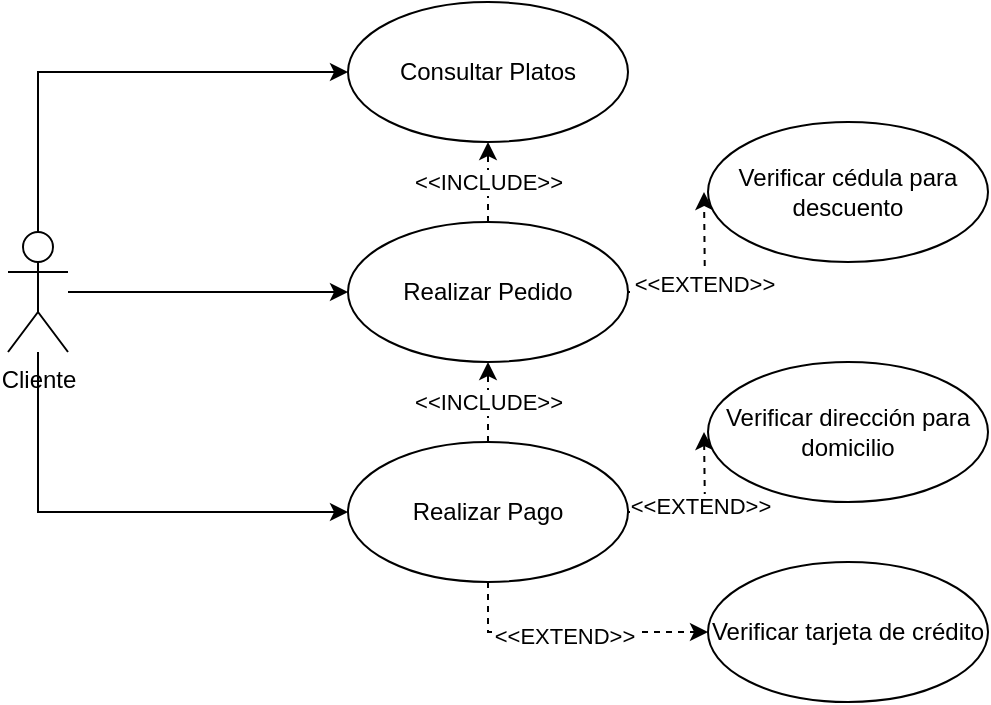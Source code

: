 <mxfile version="14.9.7" type="device" pages="3"><diagram id="dkmxINIkpbi4kPWMwck9" name="Page-1"><mxGraphModel dx="723" dy="402" grid="1" gridSize="10" guides="1" tooltips="1" connect="1" arrows="1" fold="1" page="1" pageScale="1" pageWidth="850" pageHeight="1100" math="0" shadow="0"><root><mxCell id="0"/><mxCell id="1" parent="0"/><mxCell id="pFblpYsvIYPAQemBKnkC-9" style="edgeStyle=orthogonalEdgeStyle;rounded=0;orthogonalLoop=1;jettySize=auto;html=1;" edge="1" parent="1" source="pFblpYsvIYPAQemBKnkC-1" target="pFblpYsvIYPAQemBKnkC-3"><mxGeometry relative="1" as="geometry"><Array as="points"><mxPoint x="75" y="55"/></Array></mxGeometry></mxCell><mxCell id="pFblpYsvIYPAQemBKnkC-10" style="edgeStyle=orthogonalEdgeStyle;rounded=0;orthogonalLoop=1;jettySize=auto;html=1;entryX=0;entryY=0.5;entryDx=0;entryDy=0;" edge="1" parent="1" source="pFblpYsvIYPAQemBKnkC-1" target="pFblpYsvIYPAQemBKnkC-2"><mxGeometry relative="1" as="geometry"/></mxCell><mxCell id="pFblpYsvIYPAQemBKnkC-12" style="edgeStyle=orthogonalEdgeStyle;rounded=0;orthogonalLoop=1;jettySize=auto;html=1;" edge="1" parent="1" source="pFblpYsvIYPAQemBKnkC-1" target="pFblpYsvIYPAQemBKnkC-4"><mxGeometry relative="1" as="geometry"><Array as="points"><mxPoint x="75" y="275"/></Array></mxGeometry></mxCell><mxCell id="pFblpYsvIYPAQemBKnkC-1" value="Cliente" style="shape=umlActor;verticalLabelPosition=bottom;verticalAlign=top;html=1;" vertex="1" parent="1"><mxGeometry x="60" y="135" width="30" height="60" as="geometry"/></mxCell><mxCell id="pFblpYsvIYPAQemBKnkC-17" value="&amp;lt;&amp;lt;INCLUDE&amp;gt;&amp;gt;" style="edgeStyle=orthogonalEdgeStyle;rounded=0;orthogonalLoop=1;jettySize=auto;html=1;entryX=0.5;entryY=1;entryDx=0;entryDy=0;dashed=1;" edge="1" parent="1" source="pFblpYsvIYPAQemBKnkC-2" target="pFblpYsvIYPAQemBKnkC-3"><mxGeometry relative="1" as="geometry"/></mxCell><mxCell id="pFblpYsvIYPAQemBKnkC-21" value="&amp;lt;&amp;lt;EXTEND&amp;gt;&amp;gt;" style="edgeStyle=orthogonalEdgeStyle;rounded=0;orthogonalLoop=1;jettySize=auto;html=1;dashed=1;" edge="1" parent="1"><mxGeometry relative="1" as="geometry"><mxPoint x="368" y="165" as="sourcePoint"/><mxPoint x="408" y="115" as="targetPoint"/></mxGeometry></mxCell><mxCell id="pFblpYsvIYPAQemBKnkC-2" value="Realizar Pedido" style="ellipse;whiteSpace=wrap;html=1;" vertex="1" parent="1"><mxGeometry x="230" y="130" width="140" height="70" as="geometry"/></mxCell><mxCell id="pFblpYsvIYPAQemBKnkC-3" value="Consultar Platos" style="ellipse;whiteSpace=wrap;html=1;" vertex="1" parent="1"><mxGeometry x="230" y="20" width="140" height="70" as="geometry"/></mxCell><mxCell id="pFblpYsvIYPAQemBKnkC-20" value="&amp;lt;&amp;lt;INCLUDE&amp;gt;&amp;gt;" style="edgeStyle=orthogonalEdgeStyle;rounded=0;orthogonalLoop=1;jettySize=auto;html=1;entryX=0.5;entryY=1;entryDx=0;entryDy=0;dashed=1;" edge="1" parent="1" source="pFblpYsvIYPAQemBKnkC-4" target="pFblpYsvIYPAQemBKnkC-2"><mxGeometry relative="1" as="geometry"/></mxCell><mxCell id="pFblpYsvIYPAQemBKnkC-22" style="edgeStyle=orthogonalEdgeStyle;rounded=0;orthogonalLoop=1;jettySize=auto;html=1;dashed=1;" edge="1" parent="1"><mxGeometry relative="1" as="geometry"><mxPoint x="368" y="275" as="sourcePoint"/><mxPoint x="408" y="235" as="targetPoint"/></mxGeometry></mxCell><mxCell id="pFblpYsvIYPAQemBKnkC-23" value="&amp;lt;&amp;lt;EXTEND&amp;gt;&amp;gt;" style="edgeLabel;html=1;align=center;verticalAlign=middle;resizable=0;points=[];" vertex="1" connectable="0" parent="pFblpYsvIYPAQemBKnkC-22"><mxGeometry x="0.092" y="3" relative="1" as="geometry"><mxPoint as="offset"/></mxGeometry></mxCell><mxCell id="pFblpYsvIYPAQemBKnkC-25" style="edgeStyle=orthogonalEdgeStyle;rounded=0;orthogonalLoop=1;jettySize=auto;html=1;dashed=1;" edge="1" parent="1" source="pFblpYsvIYPAQemBKnkC-4" target="pFblpYsvIYPAQemBKnkC-24"><mxGeometry relative="1" as="geometry"><Array as="points"><mxPoint x="300" y="335"/></Array></mxGeometry></mxCell><mxCell id="pFblpYsvIYPAQemBKnkC-26" value="&amp;lt;&amp;lt;EXTEND&amp;gt;&amp;gt;" style="edgeLabel;html=1;align=center;verticalAlign=middle;resizable=0;points=[];" vertex="1" connectable="0" parent="pFblpYsvIYPAQemBKnkC-25"><mxGeometry x="-0.069" y="-2" relative="1" as="geometry"><mxPoint as="offset"/></mxGeometry></mxCell><mxCell id="pFblpYsvIYPAQemBKnkC-4" value="Realizar Pago" style="ellipse;whiteSpace=wrap;html=1;" vertex="1" parent="1"><mxGeometry x="230" y="240" width="140" height="70" as="geometry"/></mxCell><mxCell id="pFblpYsvIYPAQemBKnkC-5" value="Verificar cédula para descuento" style="ellipse;whiteSpace=wrap;html=1;" vertex="1" parent="1"><mxGeometry x="410" y="80" width="140" height="70" as="geometry"/></mxCell><mxCell id="pFblpYsvIYPAQemBKnkC-6" value="Verificar dirección para domicilio" style="ellipse;whiteSpace=wrap;html=1;" vertex="1" parent="1"><mxGeometry x="410" y="200" width="140" height="70" as="geometry"/></mxCell><mxCell id="pFblpYsvIYPAQemBKnkC-24" value="Verificar tarjeta de crédito" style="ellipse;whiteSpace=wrap;html=1;" vertex="1" parent="1"><mxGeometry x="410" y="300" width="140" height="70" as="geometry"/></mxCell></root></mxGraphModel></diagram><diagram id="QUNSDuZ_U5hu7GlmNc3k" name="Page-2"><mxGraphModel dx="868" dy="482" grid="1" gridSize="10" guides="1" tooltips="1" connect="1" arrows="1" fold="1" page="1" pageScale="1" pageWidth="850" pageHeight="1100" math="0" shadow="0"><root><mxCell id="g47-wPCM8tWLzSLck4ib-0"/><mxCell id="g47-wPCM8tWLzSLck4ib-1" parent="g47-wPCM8tWLzSLck4ib-0"/><mxCell id="g47-wPCM8tWLzSLck4ib-2" value="CLIENTE" style="swimlane;fontStyle=1;align=center;verticalAlign=top;childLayout=stackLayout;horizontal=1;startSize=26;horizontalStack=0;resizeParent=1;resizeParentMax=0;resizeLast=0;collapsible=1;marginBottom=0;" vertex="1" parent="g47-wPCM8tWLzSLck4ib-1"><mxGeometry x="70" y="40" width="160" height="242" as="geometry"/></mxCell><mxCell id="g47-wPCM8tWLzSLck4ib-3" value="id_cliente int&#10;" style="text;strokeColor=none;fillColor=none;align=left;verticalAlign=top;spacingLeft=4;spacingRight=4;overflow=hidden;rotatable=0;points=[[0,0.5],[1,0.5]];portConstraint=eastwest;" vertex="1" parent="g47-wPCM8tWLzSLck4ib-2"><mxGeometry y="26" width="160" height="26" as="geometry"/></mxCell><mxCell id="g47-wPCM8tWLzSLck4ib-22" value="+ Nombre String" style="text;strokeColor=none;fillColor=none;align=left;verticalAlign=top;spacingLeft=4;spacingRight=4;overflow=hidden;rotatable=0;points=[[0,0.5],[1,0.5]];portConstraint=eastwest;" vertex="1" parent="g47-wPCM8tWLzSLck4ib-2"><mxGeometry y="52" width="160" height="26" as="geometry"/></mxCell><mxCell id="g47-wPCM8tWLzSLck4ib-24" value="+ Cedula Int" style="text;strokeColor=none;fillColor=none;align=left;verticalAlign=top;spacingLeft=4;spacingRight=4;overflow=hidden;rotatable=0;points=[[0,0.5],[1,0.5]];portConstraint=eastwest;" vertex="1" parent="g47-wPCM8tWLzSLck4ib-2"><mxGeometry y="78" width="160" height="26" as="geometry"/></mxCell><mxCell id="g47-wPCM8tWLzSLck4ib-23" value="+ Dirección String" style="text;strokeColor=none;fillColor=none;align=left;verticalAlign=top;spacingLeft=4;spacingRight=4;overflow=hidden;rotatable=0;points=[[0,0.5],[1,0.5]];portConstraint=eastwest;" vertex="1" parent="g47-wPCM8tWLzSLck4ib-2"><mxGeometry y="104" width="160" height="26" as="geometry"/></mxCell><mxCell id="g47-wPCM8tWLzSLck4ib-25" value="+ EsTrabajadorEstatal Boolean" style="text;strokeColor=none;fillColor=none;align=left;verticalAlign=top;spacingLeft=4;spacingRight=4;overflow=hidden;rotatable=0;points=[[0,0.5],[1,0.5]];portConstraint=eastwest;" vertex="1" parent="g47-wPCM8tWLzSLck4ib-2"><mxGeometry y="130" width="160" height="26" as="geometry"/></mxCell><mxCell id="g47-wPCM8tWLzSLck4ib-4" value="" style="line;strokeWidth=1;fillColor=none;align=left;verticalAlign=middle;spacingTop=-1;spacingLeft=3;spacingRight=3;rotatable=0;labelPosition=right;points=[];portConstraint=eastwest;" vertex="1" parent="g47-wPCM8tWLzSLck4ib-2"><mxGeometry y="156" width="160" height="8" as="geometry"/></mxCell><mxCell id="g47-wPCM8tWLzSLck4ib-5" value="+ Consultar Platos" style="text;strokeColor=none;fillColor=none;align=left;verticalAlign=top;spacingLeft=4;spacingRight=4;overflow=hidden;rotatable=0;points=[[0,0.5],[1,0.5]];portConstraint=eastwest;" vertex="1" parent="g47-wPCM8tWLzSLck4ib-2"><mxGeometry y="164" width="160" height="26" as="geometry"/></mxCell><mxCell id="g47-wPCM8tWLzSLck4ib-27" value="+ Solicitar Pedido" style="text;strokeColor=none;fillColor=none;align=left;verticalAlign=top;spacingLeft=4;spacingRight=4;overflow=hidden;rotatable=0;points=[[0,0.5],[1,0.5]];portConstraint=eastwest;" vertex="1" parent="g47-wPCM8tWLzSLck4ib-2"><mxGeometry y="190" width="160" height="26" as="geometry"/></mxCell><mxCell id="g47-wPCM8tWLzSLck4ib-26" value="+ Realizar Pago" style="text;strokeColor=none;fillColor=none;align=left;verticalAlign=top;spacingLeft=4;spacingRight=4;overflow=hidden;rotatable=0;points=[[0,0.5],[1,0.5]];portConstraint=eastwest;" vertex="1" parent="g47-wPCM8tWLzSLck4ib-2"><mxGeometry y="216" width="160" height="26" as="geometry"/></mxCell><mxCell id="g47-wPCM8tWLzSLck4ib-10" value="PEDIDO" style="swimlane;fontStyle=1;align=center;verticalAlign=top;childLayout=stackLayout;horizontal=1;startSize=26;horizontalStack=0;resizeParent=1;resizeParentMax=0;resizeLast=0;collapsible=1;marginBottom=0;" vertex="1" parent="g47-wPCM8tWLzSLck4ib-1"><mxGeometry x="300" y="140" width="160" height="166" as="geometry"/></mxCell><mxCell id="g47-wPCM8tWLzSLck4ib-11" value="+ id Pedido Int" style="text;strokeColor=none;fillColor=none;align=left;verticalAlign=top;spacingLeft=4;spacingRight=4;overflow=hidden;rotatable=0;points=[[0,0.5],[1,0.5]];portConstraint=eastwest;" vertex="1" parent="g47-wPCM8tWLzSLck4ib-10"><mxGeometry y="26" width="160" height="26" as="geometry"/></mxCell><mxCell id="g47-wPCM8tWLzSLck4ib-30" value="+ Cantidad Int" style="text;strokeColor=none;fillColor=none;align=left;verticalAlign=top;spacingLeft=4;spacingRight=4;overflow=hidden;rotatable=0;points=[[0,0.5],[1,0.5]];portConstraint=eastwest;" vertex="1" parent="g47-wPCM8tWLzSLck4ib-10"><mxGeometry y="52" width="160" height="28" as="geometry"/></mxCell><mxCell id="g47-wPCM8tWLzSLck4ib-31" value="+ Valor Pedido Double" style="text;strokeColor=none;fillColor=none;align=left;verticalAlign=top;spacingLeft=4;spacingRight=4;overflow=hidden;rotatable=0;points=[[0,0.5],[1,0.5]];portConstraint=eastwest;" vertex="1" parent="g47-wPCM8tWLzSLck4ib-10"><mxGeometry y="80" width="160" height="26" as="geometry"/></mxCell><mxCell id="g47-wPCM8tWLzSLck4ib-12" value="" style="line;strokeWidth=1;fillColor=none;align=left;verticalAlign=middle;spacingTop=-1;spacingLeft=3;spacingRight=3;rotatable=0;labelPosition=right;points=[];portConstraint=eastwest;" vertex="1" parent="g47-wPCM8tWLzSLck4ib-10"><mxGeometry y="106" width="160" height="8" as="geometry"/></mxCell><mxCell id="g47-wPCM8tWLzSLck4ib-33" value="+ Agregar plato" style="text;strokeColor=none;fillColor=none;align=left;verticalAlign=top;spacingLeft=4;spacingRight=4;overflow=hidden;rotatable=0;points=[[0,0.5],[1,0.5]];portConstraint=eastwest;" vertex="1" parent="g47-wPCM8tWLzSLck4ib-10"><mxGeometry y="114" width="160" height="26" as="geometry"/></mxCell><mxCell id="g47-wPCM8tWLzSLck4ib-13" value="+ Verificar cédula" style="text;strokeColor=none;fillColor=none;align=left;verticalAlign=top;spacingLeft=4;spacingRight=4;overflow=hidden;rotatable=0;points=[[0,0.5],[1,0.5]];portConstraint=eastwest;" vertex="1" parent="g47-wPCM8tWLzSLck4ib-10"><mxGeometry y="140" width="160" height="26" as="geometry"/></mxCell><mxCell id="g47-wPCM8tWLzSLck4ib-14" value="PLATO" style="swimlane;fontStyle=1;align=center;verticalAlign=top;childLayout=stackLayout;horizontal=1;startSize=26;horizontalStack=0;resizeParent=1;resizeParentMax=0;resizeLast=0;collapsible=1;marginBottom=0;" vertex="1" parent="g47-wPCM8tWLzSLck4ib-1"><mxGeometry x="550" y="54" width="160" height="140" as="geometry"><mxRectangle x="550" y="54" width="70" height="26" as="alternateBounds"/></mxGeometry></mxCell><mxCell id="g47-wPCM8tWLzSLck4ib-15" value="+ Id Plato Int" style="text;strokeColor=none;fillColor=none;align=left;verticalAlign=top;spacingLeft=4;spacingRight=4;overflow=hidden;rotatable=0;points=[[0,0.5],[1,0.5]];portConstraint=eastwest;" vertex="1" parent="g47-wPCM8tWLzSLck4ib-14"><mxGeometry y="26" width="160" height="26" as="geometry"/></mxCell><mxCell id="g47-wPCM8tWLzSLck4ib-29" value="+ Nombre String" style="text;strokeColor=none;fillColor=none;align=left;verticalAlign=top;spacingLeft=4;spacingRight=4;overflow=hidden;rotatable=0;points=[[0,0.5],[1,0.5]];portConstraint=eastwest;" vertex="1" parent="g47-wPCM8tWLzSLck4ib-14"><mxGeometry y="52" width="160" height="28" as="geometry"/></mxCell><mxCell id="g47-wPCM8tWLzSLck4ib-28" value="+ Precio Double" style="text;strokeColor=none;fillColor=none;align=left;verticalAlign=top;spacingLeft=4;spacingRight=4;overflow=hidden;rotatable=0;points=[[0,0.5],[1,0.5]];portConstraint=eastwest;" vertex="1" parent="g47-wPCM8tWLzSLck4ib-14"><mxGeometry y="80" width="160" height="26" as="geometry"/></mxCell><mxCell id="g47-wPCM8tWLzSLck4ib-16" value="" style="line;strokeWidth=1;fillColor=none;align=left;verticalAlign=middle;spacingTop=-1;spacingLeft=3;spacingRight=3;rotatable=0;labelPosition=right;points=[];portConstraint=eastwest;" vertex="1" parent="g47-wPCM8tWLzSLck4ib-14"><mxGeometry y="106" width="160" height="8" as="geometry"/></mxCell><mxCell id="g47-wPCM8tWLzSLck4ib-17" value="+ method(type): type" style="text;strokeColor=none;fillColor=none;align=left;verticalAlign=top;spacingLeft=4;spacingRight=4;overflow=hidden;rotatable=0;points=[[0,0.5],[1,0.5]];portConstraint=eastwest;" vertex="1" parent="g47-wPCM8tWLzSLck4ib-14"><mxGeometry y="114" width="160" height="26" as="geometry"/></mxCell><mxCell id="g47-wPCM8tWLzSLck4ib-18" value="PAGO" style="swimlane;fontStyle=1;align=center;verticalAlign=top;childLayout=stackLayout;horizontal=1;startSize=26;horizontalStack=0;resizeParent=1;resizeParentMax=0;resizeLast=0;collapsible=1;marginBottom=0;" vertex="1" parent="g47-wPCM8tWLzSLck4ib-1"><mxGeometry x="550" y="240" width="160" height="216" as="geometry"/></mxCell><mxCell id="g47-wPCM8tWLzSLck4ib-19" value="+ Id Pago Int" style="text;strokeColor=none;fillColor=none;align=left;verticalAlign=top;spacingLeft=4;spacingRight=4;overflow=hidden;rotatable=0;points=[[0,0.5],[1,0.5]];portConstraint=eastwest;" vertex="1" parent="g47-wPCM8tWLzSLck4ib-18"><mxGeometry y="26" width="160" height="26" as="geometry"/></mxCell><mxCell id="g47-wPCM8tWLzSLck4ib-34" value="+ Descuento Double" style="text;strokeColor=none;fillColor=none;align=left;verticalAlign=top;spacingLeft=4;spacingRight=4;overflow=hidden;rotatable=0;points=[[0,0.5],[1,0.5]];portConstraint=eastwest;" vertex="1" parent="g47-wPCM8tWLzSLck4ib-18"><mxGeometry y="52" width="160" height="26" as="geometry"/></mxCell><mxCell id="g47-wPCM8tWLzSLck4ib-35" value="+ Valor total Double" style="text;strokeColor=none;fillColor=none;align=left;verticalAlign=top;spacingLeft=4;spacingRight=4;overflow=hidden;rotatable=0;points=[[0,0.5],[1,0.5]];portConstraint=eastwest;" vertex="1" parent="g47-wPCM8tWLzSLck4ib-18"><mxGeometry y="78" width="160" height="26" as="geometry"/></mxCell><mxCell id="g47-wPCM8tWLzSLck4ib-36" value="+ Forma Pago" style="text;strokeColor=none;fillColor=none;align=left;verticalAlign=top;spacingLeft=4;spacingRight=4;overflow=hidden;rotatable=0;points=[[0,0.5],[1,0.5]];portConstraint=eastwest;" vertex="1" parent="g47-wPCM8tWLzSLck4ib-18"><mxGeometry y="104" width="160" height="26" as="geometry"/></mxCell><mxCell id="g47-wPCM8tWLzSLck4ib-20" value="" style="line;strokeWidth=1;fillColor=none;align=left;verticalAlign=middle;spacingTop=-1;spacingLeft=3;spacingRight=3;rotatable=0;labelPosition=right;points=[];portConstraint=eastwest;" vertex="1" parent="g47-wPCM8tWLzSLck4ib-18"><mxGeometry y="130" width="160" height="8" as="geometry"/></mxCell><mxCell id="g47-wPCM8tWLzSLck4ib-37" value="+ Verificar tarjeta" style="text;strokeColor=none;fillColor=none;align=left;verticalAlign=top;spacingLeft=4;spacingRight=4;overflow=hidden;rotatable=0;points=[[0,0.5],[1,0.5]];portConstraint=eastwest;" vertex="1" parent="g47-wPCM8tWLzSLck4ib-18"><mxGeometry y="138" width="160" height="26" as="geometry"/></mxCell><mxCell id="g47-wPCM8tWLzSLck4ib-21" value="+ Verificar dirección" style="text;strokeColor=none;fillColor=none;align=left;verticalAlign=top;spacingLeft=4;spacingRight=4;overflow=hidden;rotatable=0;points=[[0,0.5],[1,0.5]];portConstraint=eastwest;" vertex="1" parent="g47-wPCM8tWLzSLck4ib-18"><mxGeometry y="164" width="160" height="26" as="geometry"/></mxCell><mxCell id="g47-wPCM8tWLzSLck4ib-38" value="+ Verificar pago" style="text;strokeColor=none;fillColor=none;align=left;verticalAlign=top;spacingLeft=4;spacingRight=4;overflow=hidden;rotatable=0;points=[[0,0.5],[1,0.5]];portConstraint=eastwest;" vertex="1" parent="g47-wPCM8tWLzSLck4ib-18"><mxGeometry y="190" width="160" height="26" as="geometry"/></mxCell><mxCell id="g47-wPCM8tWLzSLck4ib-39" style="edgeStyle=orthogonalEdgeStyle;rounded=0;orthogonalLoop=1;jettySize=auto;html=1;entryX=1.006;entryY=-0.038;entryDx=0;entryDy=0;entryPerimeter=0;dashed=1;" edge="1" parent="g47-wPCM8tWLzSLck4ib-1" source="g47-wPCM8tWLzSLck4ib-30" target="g47-wPCM8tWLzSLck4ib-25"><mxGeometry relative="1" as="geometry"/></mxCell><mxCell id="g47-wPCM8tWLzSLck4ib-40" style="edgeStyle=orthogonalEdgeStyle;rounded=0;orthogonalLoop=1;jettySize=auto;html=1;entryX=1;entryY=0.5;entryDx=0;entryDy=0;dashed=1;" edge="1" parent="g47-wPCM8tWLzSLck4ib-1" source="g47-wPCM8tWLzSLck4ib-29" target="g47-wPCM8tWLzSLck4ib-30"><mxGeometry relative="1" as="geometry"/></mxCell><mxCell id="g47-wPCM8tWLzSLck4ib-41" style="edgeStyle=orthogonalEdgeStyle;rounded=0;orthogonalLoop=1;jettySize=auto;html=1;entryX=0.3;entryY=1.038;entryDx=0;entryDy=0;entryPerimeter=0;dashed=1;" edge="1" parent="g47-wPCM8tWLzSLck4ib-1" source="g47-wPCM8tWLzSLck4ib-35" target="g47-wPCM8tWLzSLck4ib-13"><mxGeometry relative="1" as="geometry"/></mxCell></root></mxGraphModel></diagram><diagram id="bd3Bd9s4OTfVWkeiMwoH" name="Page-3"><mxGraphModel dx="868" dy="482" grid="1" gridSize="10" guides="1" tooltips="1" connect="1" arrows="1" fold="1" page="1" pageScale="1" pageWidth="850" pageHeight="1100" math="0" shadow="0"><root><mxCell id="LVvWY3he300Biy2l3g1I-0"/><mxCell id="LVvWY3he300Biy2l3g1I-1" parent="LVvWY3he300Biy2l3g1I-0"/><mxCell id="LVvWY3he300Biy2l3g1I-10" style="edgeStyle=orthogonalEdgeStyle;rounded=0;orthogonalLoop=1;jettySize=auto;html=1;entryX=0;entryY=0.5;entryDx=0;entryDy=0;dashed=1;" edge="1" parent="LVvWY3he300Biy2l3g1I-1" source="LVvWY3he300Biy2l3g1I-2" target="LVvWY3he300Biy2l3g1I-5"><mxGeometry relative="1" as="geometry"/></mxCell><mxCell id="LVvWY3he300Biy2l3g1I-11" style="edgeStyle=orthogonalEdgeStyle;rounded=0;orthogonalLoop=1;jettySize=auto;html=1;entryX=0.036;entryY=0.3;entryDx=0;entryDy=0;entryPerimeter=0;dashed=1;" edge="1" parent="LVvWY3he300Biy2l3g1I-1" source="LVvWY3he300Biy2l3g1I-2" target="LVvWY3he300Biy2l3g1I-6"><mxGeometry relative="1" as="geometry"/></mxCell><mxCell id="LVvWY3he300Biy2l3g1I-12" style="edgeStyle=orthogonalEdgeStyle;rounded=0;orthogonalLoop=1;jettySize=auto;html=1;entryX=0;entryY=0.714;entryDx=0;entryDy=0;entryPerimeter=0;dashed=1;" edge="1" parent="LVvWY3he300Biy2l3g1I-1" source="LVvWY3he300Biy2l3g1I-2" target="LVvWY3he300Biy2l3g1I-7"><mxGeometry relative="1" as="geometry"/></mxCell><mxCell id="LVvWY3he300Biy2l3g1I-13" style="edgeStyle=orthogonalEdgeStyle;rounded=0;orthogonalLoop=1;jettySize=auto;html=1;entryX=0.014;entryY=0.357;entryDx=0;entryDy=0;entryPerimeter=0;dashed=1;" edge="1" parent="LVvWY3he300Biy2l3g1I-1" source="LVvWY3he300Biy2l3g1I-2" target="LVvWY3he300Biy2l3g1I-4"><mxGeometry relative="1" as="geometry"><Array as="points"><mxPoint x="85" y="55"/></Array></mxGeometry></mxCell><mxCell id="LVvWY3he300Biy2l3g1I-2" value="Administrador" style="shape=umlActor;verticalLabelPosition=bottom;verticalAlign=top;html=1;" vertex="1" parent="LVvWY3he300Biy2l3g1I-1"><mxGeometry x="70" y="250" width="30" height="60" as="geometry"/></mxCell><mxCell id="LVvWY3he300Biy2l3g1I-19" style="edgeStyle=orthogonalEdgeStyle;rounded=0;orthogonalLoop=1;jettySize=auto;html=1;entryX=1;entryY=0.5;entryDx=0;entryDy=0;dashed=1;" edge="1" parent="LVvWY3he300Biy2l3g1I-1" source="LVvWY3he300Biy2l3g1I-3" target="LVvWY3he300Biy2l3g1I-8"><mxGeometry relative="1" as="geometry"/></mxCell><mxCell id="LVvWY3he300Biy2l3g1I-20" style="edgeStyle=orthogonalEdgeStyle;rounded=0;orthogonalLoop=1;jettySize=auto;html=1;entryX=0.986;entryY=0.643;entryDx=0;entryDy=0;entryPerimeter=0;dashed=1;" edge="1" parent="LVvWY3he300Biy2l3g1I-1" source="LVvWY3he300Biy2l3g1I-3" target="LVvWY3he300Biy2l3g1I-9"><mxGeometry relative="1" as="geometry"><Array as="points"><mxPoint x="735" y="415"/></Array></mxGeometry></mxCell><mxCell id="LVvWY3he300Biy2l3g1I-24" style="edgeStyle=orthogonalEdgeStyle;rounded=0;orthogonalLoop=1;jettySize=auto;html=1;entryX=1;entryY=0.5;entryDx=0;entryDy=0;dashed=1;" edge="1" parent="LVvWY3he300Biy2l3g1I-1" source="LVvWY3he300Biy2l3g1I-3" target="LVvWY3he300Biy2l3g1I-4"><mxGeometry relative="1" as="geometry"><Array as="points"><mxPoint x="730" y="65"/></Array></mxGeometry></mxCell><mxCell id="LVvWY3he300Biy2l3g1I-3" value="Cliente" style="shape=umlActor;verticalLabelPosition=bottom;verticalAlign=top;html=1;" vertex="1" parent="LVvWY3he300Biy2l3g1I-1"><mxGeometry x="720" y="230" width="30" height="60" as="geometry"/></mxCell><mxCell id="LVvWY3he300Biy2l3g1I-4" value="Iniciar sesión" style="ellipse;whiteSpace=wrap;html=1;" vertex="1" parent="LVvWY3he300Biy2l3g1I-1"><mxGeometry x="330" y="30" width="140" height="70" as="geometry"/></mxCell><mxCell id="LVvWY3he300Biy2l3g1I-14" style="edgeStyle=orthogonalEdgeStyle;rounded=0;orthogonalLoop=1;jettySize=auto;html=1;exitX=1;exitY=0.5;exitDx=0;exitDy=0;entryX=0;entryY=0.5;entryDx=0;entryDy=0;dashed=1;" edge="1" parent="LVvWY3he300Biy2l3g1I-1" source="LVvWY3he300Biy2l3g1I-5" target="LVvWY3he300Biy2l3g1I-8"><mxGeometry relative="1" as="geometry"/></mxCell><mxCell id="LVvWY3he300Biy2l3g1I-15" value="&amp;lt;&amp;lt;EXTEND&amp;gt;&amp;gt;" style="edgeLabel;html=1;align=center;verticalAlign=middle;resizable=0;points=[];" vertex="1" connectable="0" parent="LVvWY3he300Biy2l3g1I-14"><mxGeometry x="0.237" y="-1" relative="1" as="geometry"><mxPoint as="offset"/></mxGeometry></mxCell><mxCell id="LVvWY3he300Biy2l3g1I-22" style="edgeStyle=orthogonalEdgeStyle;rounded=0;orthogonalLoop=1;jettySize=auto;html=1;entryX=0;entryY=0.5;entryDx=0;entryDy=0;dashed=1;" edge="1" parent="LVvWY3he300Biy2l3g1I-1" source="LVvWY3he300Biy2l3g1I-5" target="LVvWY3he300Biy2l3g1I-21"><mxGeometry relative="1" as="geometry"/></mxCell><mxCell id="LVvWY3he300Biy2l3g1I-23" value="&amp;lt;&amp;lt;EXTEND&amp;gt;&amp;gt;" style="edgeLabel;html=1;align=center;verticalAlign=middle;resizable=0;points=[];" vertex="1" connectable="0" parent="LVvWY3he300Biy2l3g1I-22"><mxGeometry x="0.094" y="1" relative="1" as="geometry"><mxPoint as="offset"/></mxGeometry></mxCell><mxCell id="LVvWY3he300Biy2l3g1I-5" value="Gestionar productos" style="ellipse;whiteSpace=wrap;html=1;" vertex="1" parent="LVvWY3he300Biy2l3g1I-1"><mxGeometry x="150" y="150" width="140" height="70" as="geometry"/></mxCell><mxCell id="LVvWY3he300Biy2l3g1I-17" style="edgeStyle=orthogonalEdgeStyle;rounded=0;orthogonalLoop=1;jettySize=auto;html=1;dashed=1;" edge="1" parent="LVvWY3he300Biy2l3g1I-1" source="LVvWY3he300Biy2l3g1I-6" target="LVvWY3he300Biy2l3g1I-16"><mxGeometry relative="1" as="geometry"/></mxCell><mxCell id="LVvWY3he300Biy2l3g1I-18" value="&amp;lt;&amp;lt;EXTEND&amp;gt;&amp;gt;" style="edgeLabel;html=1;align=center;verticalAlign=middle;resizable=0;points=[];" vertex="1" connectable="0" parent="LVvWY3he300Biy2l3g1I-17"><mxGeometry x="-0.235" y="4" relative="1" as="geometry"><mxPoint as="offset"/></mxGeometry></mxCell><mxCell id="LVvWY3he300Biy2l3g1I-6" value="Crear clientes" style="ellipse;whiteSpace=wrap;html=1;" vertex="1" parent="LVvWY3he300Biy2l3g1I-1"><mxGeometry x="150" y="260" width="140" height="70" as="geometry"/></mxCell><mxCell id="LVvWY3he300Biy2l3g1I-7" value="Registrar venta" style="ellipse;whiteSpace=wrap;html=1;" vertex="1" parent="LVvWY3he300Biy2l3g1I-1"><mxGeometry x="150" y="360" width="140" height="70" as="geometry"/></mxCell><mxCell id="LVvWY3he300Biy2l3g1I-8" value="Ver productos" style="ellipse;whiteSpace=wrap;html=1;" vertex="1" parent="LVvWY3he300Biy2l3g1I-1"><mxGeometry x="440" y="150" width="140" height="70" as="geometry"/></mxCell><mxCell id="LVvWY3he300Biy2l3g1I-9" value="Realizar compra" style="ellipse;whiteSpace=wrap;html=1;" vertex="1" parent="LVvWY3he300Biy2l3g1I-1"><mxGeometry x="450" y="440" width="140" height="70" as="geometry"/></mxCell><mxCell id="LVvWY3he300Biy2l3g1I-16" value="Ver clientes" style="ellipse;whiteSpace=wrap;html=1;" vertex="1" parent="LVvWY3he300Biy2l3g1I-1"><mxGeometry x="430" y="330" width="140" height="70" as="geometry"/></mxCell><mxCell id="LVvWY3he300Biy2l3g1I-21" value="Realizar pedido a proveedor" style="ellipse;whiteSpace=wrap;html=1;" vertex="1" parent="LVvWY3he300Biy2l3g1I-1"><mxGeometry x="440" y="240" width="140" height="70" as="geometry"/></mxCell></root></mxGraphModel></diagram></mxfile>